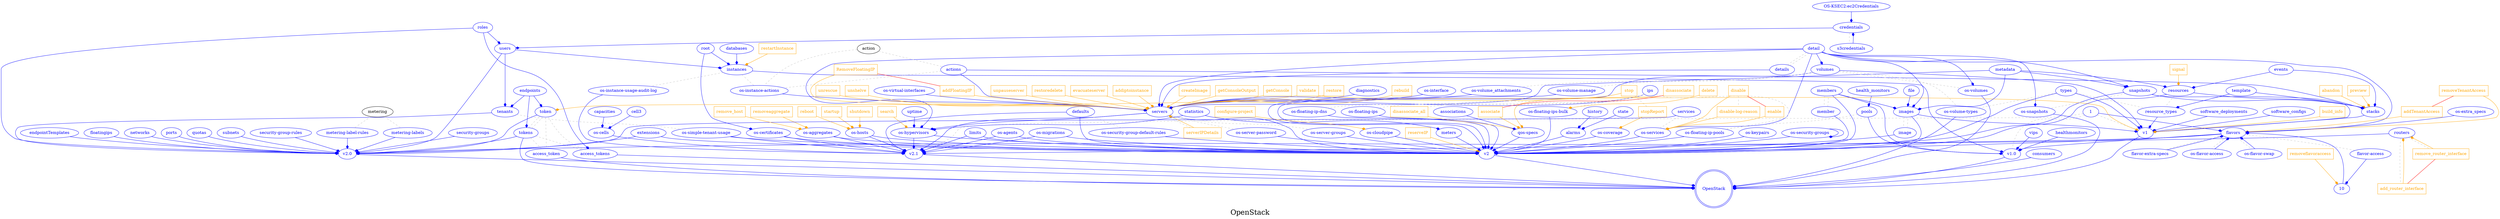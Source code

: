 digraph AllInOne_LexiconGraph {
graph[label="OpenStack", fontsize=24]
splines=true
"OpenStack" [color=blue, fontcolor=blue, shape=doublecircle]
"v1.0" -> "OpenStack" [color=blue, fontcolor=blue, arrowhead=diamond, arrowtail=none]
"v1.0" [color=blue, fontcolor=blue, shape=ellipse]
"1" -> "v1.0" [color=grey, fontcolor=grey, arrowhead=none, arrowtail=none, style=dashed]
"instances" -> "v1.0" [color=blue, fontcolor=blue, arrowhead=diamond, arrowtail=none]
"instances" [color=blue, fontcolor=blue, shape=ellipse]
"databases" -> "instances" [color=blue, fontcolor=blue, arrowhead=diamond, arrowtail=none]
"databases" [color=blue, fontcolor=blue, shape=ellipse]
"users" -> "instances" [color=blue, fontcolor=blue, arrowhead=diamond, arrowtail=none]
"users" [color=blue, fontcolor=blue, shape=ellipse]
"restartInstance" [color=orange, fontcolor=orange, shape=box]
"restartInstance" -> "instances" [color=orange, fontcolor=orange, arrowhead=diamond, arrowtail=none]
"root" -> "instances" [color=blue, fontcolor=blue, arrowhead=diamond, arrowtail=none]
"root" [color=blue, fontcolor=blue, shape=ellipse]
"flavors" -> "v1.0" [color=blue, fontcolor=blue, arrowhead=diamond, arrowtail=none]
"flavors" [color=blue, fontcolor=blue, shape=ellipse]
"pools" -> "v1.0" [color=blue, fontcolor=blue, arrowhead=diamond, arrowtail=none]
"pools" [color=blue, fontcolor=blue, shape=ellipse]
"health_monitors" -> "pools" [color=blue, fontcolor=blue, arrowhead=diamond, arrowtail=none]
"health_monitors" [color=blue, fontcolor=blue, shape=ellipse]
"vips" -> "v1.0" [color=blue, fontcolor=blue, arrowhead=diamond, arrowtail=none]
"vips" [color=blue, fontcolor=blue, shape=ellipse]
"members" -> "v1.0" [color=blue, fontcolor=blue, arrowhead=diamond, arrowtail=none]
"members" [color=blue, fontcolor=blue, shape=ellipse]
"member" -> "members" [color=grey, fontcolor=grey, arrowhead=none, arrowtail=none, style=dashed]
"healthmonitors" -> "v1.0" [color=blue, fontcolor=blue, arrowhead=diamond, arrowtail=none]
"healthmonitors" [color=blue, fontcolor=blue, shape=ellipse]
"v2.1" -> "OpenStack" [color=blue, fontcolor=blue, arrowhead=diamond, arrowtail=none]
"v2.1" [color=blue, fontcolor=blue, shape=ellipse]
"1" -> "v2.1" [color=grey, fontcolor=grey, arrowhead=none, arrowtail=none, style=dashed]
"flavors" -> "v2.1" [color=blue, fontcolor=blue, arrowhead=diamond, arrowtail=none]
"1" -> "flavors" [color=blue, fontcolor=blue, arrowhead=diamond, arrowtail=none]
"1" [color=blue, fontcolor=blue, shape=ellipse]
"10" -> "flavors" [color=blue, fontcolor=blue, arrowhead=diamond, arrowtail=none]
"10" [color=blue, fontcolor=blue, shape=ellipse]
"removeflavoraccess" [color=orange, fontcolor=orange, shape=box]
"removeflavoraccess" -> "10" [color=orange, fontcolor=orange, arrowhead=diamond, arrowtail=none]
"flavor-access" -> "10" [color=blue, fontcolor=blue, arrowhead=diamond, arrowtail=none]
"flavor-access" [color=blue, fontcolor=blue, shape=ellipse]
"flavors" -> "flavor-access" [color=grey, fontcolor=grey, arrowhead=none, arrowtail=none, style=dashed]
"detail" -> "flavors" [color=blue, fontcolor=blue, arrowhead=diamond, arrowtail=none]
"detail" [color=blue, fontcolor=blue, shape=ellipse]
"details" -> "detail" [color=grey, fontcolor=grey, arrowhead=none, arrowtail=none, style=dashed]
"flavor-extra-specs" -> "flavors" [color=blue, fontcolor=blue, arrowhead=diamond, arrowtail=none]
"flavor-extra-specs" [color=blue, fontcolor=blue, shape=ellipse]
"flavors" -> "flavor-extra-specs" [color=grey, fontcolor=grey, arrowhead=none, arrowtail=none, style=dashed]
"servers" -> "v2.1" [color=blue, fontcolor=blue, arrowhead=diamond, arrowtail=none]
"servers" [color=blue, fontcolor=blue, shape=ellipse]
"unpauseserver" [color=orange, fontcolor=orange, shape=box]
"unpauseserver" -> "servers" [color=orange, fontcolor=orange, arrowhead=diamond, arrowtail=none]
"restoredelete" [color=orange, fontcolor=orange, shape=box]
"restoredelete" -> "servers" [color=orange, fontcolor=orange, arrowhead=diamond, arrowtail=none]
"evacuateserver" [color=orange, fontcolor=orange, shape=box]
"evacuateserver" -> "servers" [color=orange, fontcolor=orange, arrowhead=diamond, arrowtail=none]
"os-instance-actions" -> "servers" [color=blue, fontcolor=blue, arrowhead=diamond, arrowtail=none]
"os-instance-actions" [color=blue, fontcolor=blue, shape=ellipse]
"instances" -> "os-instance-actions" [color=grey, fontcolor=grey, arrowhead=none, arrowtail=none, style=dashed]
"actions" -> "os-instance-actions" [color=grey, fontcolor=grey, arrowhead=none, arrowtail=none, style=dashed]
"action" -> "os-instance-actions" [color=grey, fontcolor=grey, arrowhead=none, arrowtail=none, style=dashed]
"actions" -> "servers" [color=blue, fontcolor=blue, arrowhead=diamond, arrowtail=none]
"actions" [color=blue, fontcolor=blue, shape=ellipse]
"action" -> "actions" [color=grey, fontcolor=grey, arrowhead=none, arrowtail=none, style=dashed]
"detail" -> "servers" [color=blue, fontcolor=blue, arrowhead=diamond, arrowtail=none]
"details" -> "servers" [color=blue, fontcolor=blue, arrowhead=diamond, arrowtail=none]
"details" [color=blue, fontcolor=blue, shape=ellipse]
"detail" -> "details" [color=grey, fontcolor=grey, arrowhead=none, arrowtail=none, style=dashed]
"addiptoinstance" [color=orange, fontcolor=orange, shape=box]
"addiptoinstance" -> "servers" [color=orange, fontcolor=orange, arrowhead=diamond, arrowtail=none]
"os-agents" -> "v2.1" [color=blue, fontcolor=blue, arrowhead=diamond, arrowtail=none]
"os-agents" [color=blue, fontcolor=blue, shape=ellipse]
"os-aggregates" -> "v2.1" [color=blue, fontcolor=blue, arrowhead=diamond, arrowtail=none]
"os-aggregates" [color=blue, fontcolor=blue, shape=ellipse]
"removeaggregate" [color=orange, fontcolor=orange, shape=box]
"removeaggregate" -> "os-aggregates" [color=orange, fontcolor=orange, arrowhead=diamond, arrowtail=none]
"os-cells" -> "v2.1" [color=blue, fontcolor=blue, arrowhead=diamond, arrowtail=none]
"os-cells" [color=blue, fontcolor=blue, shape=ellipse]
"cell3" -> "os-cells" [color=blue, fontcolor=blue, arrowhead=diamond, arrowtail=none]
"cell3" [color=blue, fontcolor=blue, shape=ellipse]
"capacities" -> "os-cells" [color=blue, fontcolor=blue, arrowhead=diamond, arrowtail=none]
"capacities" [color=blue, fontcolor=blue, shape=ellipse]
"os-certificates" -> "v2.1" [color=blue, fontcolor=blue, arrowhead=diamond, arrowtail=none]
"os-certificates" [color=blue, fontcolor=blue, shape=ellipse]
"root" -> "os-certificates" [color=blue, fontcolor=blue, arrowhead=diamond, arrowtail=none]
"os-hosts" -> "v2.1" [color=blue, fontcolor=blue, arrowhead=diamond, arrowtail=none]
"os-hosts" [color=blue, fontcolor=blue, shape=ellipse]
"startup" [color=orange, fontcolor=orange, shape=box]
"startup" -> "os-hosts" [color=orange, fontcolor=orange, arrowhead=diamond, arrowtail=none]
"shutdown" [color=orange, fontcolor=orange, shape=box]
"shutdown" -> "os-hosts" [color=orange, fontcolor=orange, arrowhead=diamond, arrowtail=none]
"reboot" [color=orange, fontcolor=orange, shape=box]
"reboot" -> "os-hosts" [color=orange, fontcolor=orange, arrowhead=diamond, arrowtail=none]
"os-hypervisors" -> "v2.1" [color=blue, fontcolor=blue, arrowhead=diamond, arrowtail=none]
"os-hypervisors" [color=blue, fontcolor=blue, shape=ellipse]
"uptime" -> "os-hypervisors" [color=blue, fontcolor=blue, arrowhead=diamond, arrowtail=none]
"uptime" [color=blue, fontcolor=blue, shape=ellipse]
"servers" -> "os-hypervisors" [color=blue, fontcolor=blue, arrowhead=diamond, arrowtail=none]
"search" [color=orange, fontcolor=orange, shape=box]
"search" -> "os-hypervisors" [color=orange, fontcolor=orange, arrowhead=diamond, arrowtail=none]
"statistics" -> "os-hypervisors" [color=blue, fontcolor=blue, arrowhead=diamond, arrowtail=none]
"statistics" [color=blue, fontcolor=blue, shape=ellipse]
"os-instance-usage-audit-log" -> "v2.1" [color=blue, fontcolor=blue, arrowhead=diamond, arrowtail=none]
"os-instance-usage-audit-log" [color=blue, fontcolor=blue, shape=ellipse]
"instances" -> "os-instance-usage-audit-log" [color=grey, fontcolor=grey, arrowhead=none, arrowtail=none, style=dashed]
"limits" -> "v2.1" [color=blue, fontcolor=blue, arrowhead=diamond, arrowtail=none]
"limits" [color=blue, fontcolor=blue, shape=ellipse]
"os-migrations" -> "v2.1" [color=blue, fontcolor=blue, arrowhead=diamond, arrowtail=none]
"os-migrations" [color=blue, fontcolor=blue, shape=ellipse]
"defaults" -> "v2.1" [color=blue, fontcolor=blue, arrowhead=diamond, arrowtail=none]
"defaults" [color=blue, fontcolor=blue, shape=ellipse]
"os-simple-tenant-usage" -> "v2.1" [color=blue, fontcolor=blue, arrowhead=diamond, arrowtail=none]
"os-simple-tenant-usage" [color=blue, fontcolor=blue, shape=ellipse]
"tenants" -> "os-simple-tenant-usage" [color=grey, fontcolor=grey, arrowhead=none, arrowtail=none, style=dashed]
"v2.0" -> "OpenStack" [color=blue, fontcolor=blue, arrowhead=diamond, arrowtail=none]
"v2.0" [color=blue, fontcolor=blue, shape=ellipse]
"users" -> "v2.0" [color=blue, fontcolor=blue, arrowhead=diamond, arrowtail=none]
"roles" -> "users" [color=blue, fontcolor=blue, arrowhead=diamond, arrowtail=none]
"roles" [color=blue, fontcolor=blue, shape=ellipse]
"credentials" -> "users" [color=blue, fontcolor=blue, arrowhead=diamond, arrowtail=none]
"credentials" [color=blue, fontcolor=blue, shape=ellipse]
"OS-KSEC2:ec2Credentials" -> "credentials" [color=blue, fontcolor=blue, arrowhead=diamond, arrowtail=none]
"OS-KSEC2:ec2Credentials" [color=blue, fontcolor=blue, shape=ellipse]
"s3credentials" -> "credentials" [color=blue, fontcolor=blue, arrowhead=diamond, arrowtail=none]
"s3credentials" [color=blue, fontcolor=blue, shape=ellipse]
"credentials" -> "s3credentials" [color=grey, fontcolor=grey, arrowhead=none, arrowtail=none, style=dashed]
"tenants" -> "v2.0" [color=blue, fontcolor=blue, arrowhead=diamond, arrowtail=none]
"tenants" [color=blue, fontcolor=blue, shape=ellipse]
"users" -> "tenants" [color=blue, fontcolor=blue, arrowhead=diamond, arrowtail=none]
"endpoints" -> "tenants" [color=blue, fontcolor=blue, arrowhead=diamond, arrowtail=none]
"endpoints" [color=blue, fontcolor=blue, shape=ellipse]
"extensions" -> "v2.0" [color=blue, fontcolor=blue, arrowhead=diamond, arrowtail=none]
"extensions" [color=blue, fontcolor=blue, shape=ellipse]
"tokens" -> "v2.0" [color=blue, fontcolor=blue, arrowhead=diamond, arrowtail=none]
"tokens" [color=blue, fontcolor=blue, shape=ellipse]
"token" -> "tokens" [color=grey, fontcolor=grey, arrowhead=none, arrowtail=none, style=dashed]
"endpoints" -> "tokens" [color=blue, fontcolor=blue, arrowhead=diamond, arrowtail=none]
"metering-labels" -> "v2.0" [color=blue, fontcolor=blue, arrowhead=diamond, arrowtail=none]
"metering-labels" [color=blue, fontcolor=blue, shape=ellipse]
"metering" -> "metering-labels" [color=grey, fontcolor=grey, arrowhead=none, arrowtail=none, style=dashed]
"metering-label-rules" -> "v2.0" [color=blue, fontcolor=blue, arrowhead=diamond, arrowtail=none]
"metering-label-rules" [color=blue, fontcolor=blue, shape=ellipse]
"metering" -> "metering-label-rules" [color=grey, fontcolor=grey, arrowhead=none, arrowtail=none, style=dashed]
"roles" -> "v2.0" [color=blue, fontcolor=blue, arrowhead=diamond, arrowtail=none]
"services" -> "v2.0" [color=blue, fontcolor=blue, arrowhead=diamond, arrowtail=none]
"services" [color=blue, fontcolor=blue, shape=ellipse]
"endpointTemplates" -> "v2.0" [color=blue, fontcolor=blue, arrowhead=diamond, arrowtail=none]
"endpointTemplates" [color=blue, fontcolor=blue, shape=ellipse]
"token" -> "v2.0" [color=blue, fontcolor=blue, arrowhead=diamond, arrowtail=none]
"token" [color=blue, fontcolor=blue, shape=ellipse]
"tokens" -> "token" [color=grey, fontcolor=grey, arrowhead=none, arrowtail=none, style=dashed]
"validate" [color=orange, fontcolor=orange, shape=box]
"validate" -> "token" [color=orange, fontcolor=orange, arrowhead=diamond, arrowtail=none]
"endpoints" -> "token" [color=blue, fontcolor=blue, arrowhead=diamond, arrowtail=none]
"routers" -> "v2.0" [color=blue, fontcolor=blue, arrowhead=diamond, arrowtail=none]
"routers" [color=blue, fontcolor=blue, shape=ellipse]
"add_router_interface" [color=orange, fontcolor=orange, shape=box]
"add_router_interface" -> "routers" [color=orange, fontcolor=orange, arrowhead=diamond, arrowtail=none]
"remove_router_interface" -> "add_router_interface" [color=red, fontcolor=red, arrowhead=none, arrowtail=none]
"routers" -> "add_router_interface" [color=grey, fontcolor=grey, arrowhead=none, arrowtail=none, style=dashed]
"remove_router_interface" [color=orange, fontcolor=orange, shape=box]
"remove_router_interface" -> "routers" [color=orange, fontcolor=orange, arrowhead=diamond, arrowtail=none]
"routers" -> "remove_router_interface" [color=grey, fontcolor=grey, arrowhead=none, arrowtail=none, style=dashed]
"floatingips" -> "v2.0" [color=blue, fontcolor=blue, arrowhead=diamond, arrowtail=none]
"floatingips" [color=blue, fontcolor=blue, shape=ellipse]
"networks" -> "v2.0" [color=blue, fontcolor=blue, arrowhead=diamond, arrowtail=none]
"networks" [color=blue, fontcolor=blue, shape=ellipse]
"ports" -> "v2.0" [color=blue, fontcolor=blue, arrowhead=diamond, arrowtail=none]
"ports" [color=blue, fontcolor=blue, shape=ellipse]
"quotas" -> "v2.0" [color=blue, fontcolor=blue, arrowhead=diamond, arrowtail=none]
"quotas" [color=blue, fontcolor=blue, shape=ellipse]
"subnets" -> "v2.0" [color=blue, fontcolor=blue, arrowhead=diamond, arrowtail=none]
"subnets" [color=blue, fontcolor=blue, shape=ellipse]
"security-group-rules" -> "v2.0" [color=blue, fontcolor=blue, arrowhead=diamond, arrowtail=none]
"security-group-rules" [color=blue, fontcolor=blue, shape=ellipse]
"security-groups" -> "v2.0" [color=blue, fontcolor=blue, arrowhead=diamond, arrowtail=none]
"security-groups" [color=blue, fontcolor=blue, shape=ellipse]
"v1" -> "OpenStack" [color=blue, fontcolor=blue, arrowhead=diamond, arrowtail=none]
"v1" [color=blue, fontcolor=blue, shape=ellipse]
"1" -> "v1" [color=grey, fontcolor=grey, arrowhead=none, arrowtail=none, style=dashed]
"resource_types" -> "v1" [color=blue, fontcolor=blue, arrowhead=diamond, arrowtail=none]
"resource_types" [color=blue, fontcolor=blue, shape=ellipse]
"resources" -> "resource_types" [color=grey, fontcolor=grey, arrowhead=none, arrowtail=none, style=dashed]
"types" -> "resource_types" [color=grey, fontcolor=grey, arrowhead=none, arrowtail=none, style=dashed]
"template" -> "resource_types" [color=blue, fontcolor=blue, arrowhead=diamond, arrowtail=none]
"template" [color=blue, fontcolor=blue, shape=ellipse]
"stacks" -> "v1" [color=blue, fontcolor=blue, arrowhead=diamond, arrowtail=none]
"stacks" [color=blue, fontcolor=blue, shape=ellipse]
"abandon" [color=orange, fontcolor=orange, shape=box]
"abandon" -> "stacks" [color=orange, fontcolor=orange, arrowhead=diamond, arrowtail=none]
"snapshots" -> "stacks" [color=blue, fontcolor=blue, arrowhead=diamond, arrowtail=none]
"snapshots" [color=blue, fontcolor=blue, shape=ellipse]
"resources" -> "stacks" [color=blue, fontcolor=blue, arrowhead=diamond, arrowtail=none]
"resources" [color=blue, fontcolor=blue, shape=ellipse]
"events" -> "resources" [color=blue, fontcolor=blue, arrowhead=diamond, arrowtail=none]
"events" [color=blue, fontcolor=blue, shape=ellipse]
"metadata" -> "resources" [color=blue, fontcolor=blue, arrowhead=diamond, arrowtail=none]
"metadata" [color=blue, fontcolor=blue, shape=ellipse]
"signal" [color=orange, fontcolor=orange, shape=box]
"signal" -> "resources" [color=orange, fontcolor=orange, arrowhead=diamond, arrowtail=none]
"template" -> "stacks" [color=blue, fontcolor=blue, arrowhead=diamond, arrowtail=none]
"events" -> "stacks" [color=blue, fontcolor=blue, arrowhead=diamond, arrowtail=none]
"actions" -> "stacks" [color=blue, fontcolor=blue, arrowhead=diamond, arrowtail=none]
"preview" [color=orange, fontcolor=orange, shape=box]
"preview" -> "stacks" [color=orange, fontcolor=orange, arrowhead=diamond, arrowtail=none]
"software_deployments" -> "v1" [color=blue, fontcolor=blue, arrowhead=diamond, arrowtail=none]
"software_deployments" [color=blue, fontcolor=blue, shape=ellipse]
"validate" -> "v1" [color=orange, fontcolor=orange, arrowhead=diamond, arrowtail=none]
"software_configs" -> "v1" [color=blue, fontcolor=blue, arrowhead=diamond, arrowtail=none]
"software_configs" [color=blue, fontcolor=blue, shape=ellipse]
"build_info" [color=orange, fontcolor=orange, shape=box]
"build_info" -> "v1" [color=orange, fontcolor=orange, arrowhead=diamond, arrowtail=none]
"snapshots" -> "v1" [color=blue, fontcolor=blue, arrowhead=diamond, arrowtail=none]
"metadata" -> "snapshots" [color=blue, fontcolor=blue, arrowhead=diamond, arrowtail=none]
"detail" -> "snapshots" [color=blue, fontcolor=blue, arrowhead=diamond, arrowtail=none]
"volumes" -> "v1" [color=blue, fontcolor=blue, arrowhead=diamond, arrowtail=none]
"volumes" [color=blue, fontcolor=blue, shape=ellipse]
"detail" -> "volumes" [color=blue, fontcolor=blue, arrowhead=diamond, arrowtail=none]
"types" -> "v1" [color=blue, fontcolor=blue, arrowhead=diamond, arrowtail=none]
"types" [color=blue, fontcolor=blue, shape=ellipse]
"images" -> "v1" [color=blue, fontcolor=blue, arrowhead=diamond, arrowtail=none]
"images" [color=blue, fontcolor=blue, shape=ellipse]
"image" -> "images" [color=grey, fontcolor=grey, arrowhead=none, arrowtail=none, style=dashed]
"members" -> "images" [color=blue, fontcolor=blue, arrowhead=diamond, arrowtail=none]
"detail" -> "images" [color=blue, fontcolor=blue, arrowhead=diamond, arrowtail=none]
"v2" -> "OpenStack" [color=blue, fontcolor=blue, arrowhead=diamond, arrowtail=none]
"v2" [color=blue, fontcolor=blue, shape=ellipse]
"servers" -> "v2" [color=blue, fontcolor=blue, arrowhead=diamond, arrowtail=none]
"addFloatingIP" [color=orange, fontcolor=orange, shape=box]
"addFloatingIP" -> "servers" [color=orange, fontcolor=orange, arrowhead=diamond, arrowtail=none]
"RemoveFloatingIP" -> "addFloatingIP" [color=red, fontcolor=red, arrowhead=none, arrowtail=none]
"createImage" [color=orange, fontcolor=orange, shape=box]
"createImage" -> "servers" [color=orange, fontcolor=orange, arrowhead=diamond, arrowtail=none]
"ips" -> "servers" [color=blue, fontcolor=blue, arrowhead=diamond, arrowtail=none]
"ips" [color=blue, fontcolor=blue, shape=ellipse]
"metadata" -> "servers" [color=blue, fontcolor=blue, arrowhead=diamond, arrowtail=none]
"getConsoleOutput" [color=orange, fontcolor=orange, shape=box]
"getConsoleOutput" -> "servers" [color=orange, fontcolor=orange, arrowhead=diamond, arrowtail=none]
"getConsole" [color=orange, fontcolor=orange, shape=box]
"getConsole" -> "servers" [color=orange, fontcolor=orange, arrowhead=diamond, arrowtail=none]
"restore" [color=orange, fontcolor=orange, shape=box]
"restore" -> "servers" [color=orange, fontcolor=orange, arrowhead=diamond, arrowtail=none]
"diagnostics" -> "servers" [color=blue, fontcolor=blue, arrowhead=diamond, arrowtail=none]
"diagnostics" [color=blue, fontcolor=blue, shape=ellipse]
"rebuild" [color=orange, fontcolor=orange, shape=box]
"rebuild" -> "servers" [color=orange, fontcolor=orange, arrowhead=diamond, arrowtail=none]
"serverIPDetails" [color=orange, fontcolor=orange, shape=box]
"serverIPDetails" -> "servers" [color=orange, fontcolor=orange, arrowhead=diamond, arrowtail=none]
"servers" -> "serverIPDetails" [color=grey, fontcolor=grey, arrowhead=none, arrowtail=none, style=dashed]
"RemoveFloatingIP" [color=orange, fontcolor=orange, shape=box]
"RemoveFloatingIP" -> "servers" [color=orange, fontcolor=orange, arrowhead=diamond, arrowtail=none]
"os-interface" -> "servers" [color=blue, fontcolor=blue, arrowhead=diamond, arrowtail=none]
"os-interface" [color=blue, fontcolor=blue, shape=ellipse]
"unrescue" [color=orange, fontcolor=orange, shape=box]
"unrescue" -> "servers" [color=orange, fontcolor=orange, arrowhead=diamond, arrowtail=none]
"unshelve" [color=orange, fontcolor=orange, shape=box]
"unshelve" -> "servers" [color=orange, fontcolor=orange, arrowhead=diamond, arrowtail=none]
"stop" [color=orange, fontcolor=orange, shape=box]
"stop" -> "servers" [color=orange, fontcolor=orange, arrowhead=diamond, arrowtail=none]
"os-virtual-interfaces" -> "servers" [color=blue, fontcolor=blue, arrowhead=diamond, arrowtail=none]
"os-virtual-interfaces" [color=blue, fontcolor=blue, shape=ellipse]
"os-volume_attachments" -> "servers" [color=blue, fontcolor=blue, arrowhead=diamond, arrowtail=none]
"os-volume_attachments" [color=blue, fontcolor=blue, shape=ellipse]
"volumes" -> "os-volume_attachments" [color=grey, fontcolor=grey, arrowhead=none, arrowtail=none, style=dashed]
"os-agents" -> "v2" [color=blue, fontcolor=blue, arrowhead=diamond, arrowtail=none]
"os-aggregates" -> "v2" [color=blue, fontcolor=blue, arrowhead=diamond, arrowtail=none]
"remove_host" [color=orange, fontcolor=orange, shape=box]
"remove_host" -> "os-aggregates" [color=orange, fontcolor=orange, arrowhead=diamond, arrowtail=none]
"os-certificates" -> "v2" [color=blue, fontcolor=blue, arrowhead=diamond, arrowtail=none]
"os-cloudpipe" -> "v2" [color=blue, fontcolor=blue, arrowhead=diamond, arrowtail=none]
"os-cloudpipe" [color=blue, fontcolor=blue, shape=ellipse]
"configure-project" [color=orange, fontcolor=orange, shape=box]
"configure-project" -> "os-cloudpipe" [color=orange, fontcolor=orange, arrowhead=diamond, arrowtail=none]
"flavors" -> "v2" [color=blue, fontcolor=blue, arrowhead=diamond, arrowtail=none]
"addTenantAccess" [color=orange, fontcolor=orange, shape=box]
"addTenantAccess" -> "flavors" [color=orange, fontcolor=orange, arrowhead=diamond, arrowtail=none]
"removeTenantAccess" -> "addTenantAccess" [color=red, fontcolor=red, arrowhead=none, arrowtail=none]
"removeTenantAccess" [color=orange, fontcolor=orange, shape=box]
"removeTenantAccess" -> "flavors" [color=orange, fontcolor=orange, arrowhead=diamond, arrowtail=none]
"os-flavor-access" -> "flavors" [color=blue, fontcolor=blue, arrowhead=diamond, arrowtail=none]
"os-flavor-access" [color=blue, fontcolor=blue, shape=ellipse]
"flavors" -> "os-flavor-access" [color=grey, fontcolor=grey, arrowhead=none, arrowtail=none, style=dashed]
"os-extra_specs" -> "flavors" [color=blue, fontcolor=blue, arrowhead=diamond, arrowtail=none]
"os-extra_specs" [color=blue, fontcolor=blue, shape=ellipse]
"os-flavor-swap" -> "flavors" [color=blue, fontcolor=blue, arrowhead=diamond, arrowtail=none]
"os-flavor-swap" [color=blue, fontcolor=blue, shape=ellipse]
"flavors" -> "os-flavor-swap" [color=grey, fontcolor=grey, arrowhead=none, arrowtail=none, style=dashed]
"images" -> "v2" [color=blue, fontcolor=blue, arrowhead=diamond, arrowtail=none]
"metadata" -> "images" [color=blue, fontcolor=blue, arrowhead=diamond, arrowtail=none]
"extensions" -> "v2" [color=blue, fontcolor=blue, arrowhead=diamond, arrowtail=none]
"limits" -> "v2" [color=blue, fontcolor=blue, arrowhead=diamond, arrowtail=none]
"os-coverage" -> "v2" [color=blue, fontcolor=blue, arrowhead=diamond, arrowtail=none]
"os-coverage" [color=blue, fontcolor=blue, shape=ellipse]
"stopReport" [color=orange, fontcolor=orange, shape=box]
"stopReport" -> "os-coverage" [color=orange, fontcolor=orange, arrowhead=diamond, arrowtail=none]
"stop" -> "stopReport" [color=grey, fontcolor=grey, arrowhead=none, arrowtail=none, style=dashed]
"reserveIP" [color=orange, fontcolor=orange, shape=box]
"reserveIP" -> "v2" [color=orange, fontcolor=orange, arrowhead=diamond, arrowtail=none]
"os-floating-ip-dns" -> "v2" [color=blue, fontcolor=blue, arrowhead=diamond, arrowtail=none]
"os-floating-ip-dns" [color=blue, fontcolor=blue, shape=ellipse]
"ips" -> "os-floating-ip-dns" [color=grey, fontcolor=grey, arrowhead=none, arrowtail=none, style=dashed]
"os-floating-ip-pools" -> "v2" [color=blue, fontcolor=blue, arrowhead=diamond, arrowtail=none]
"os-floating-ip-pools" [color=blue, fontcolor=blue, shape=ellipse]
"ips" -> "os-floating-ip-pools" [color=grey, fontcolor=grey, arrowhead=none, arrowtail=none, style=dashed]
"pools" -> "os-floating-ip-pools" [color=grey, fontcolor=grey, arrowhead=none, arrowtail=none, style=dashed]
"os-floating-ips-bulk" -> "v2" [color=blue, fontcolor=blue, arrowhead=diamond, arrowtail=none]
"os-floating-ips-bulk" [color=blue, fontcolor=blue, shape=ellipse]
"ips" -> "os-floating-ips-bulk" [color=grey, fontcolor=grey, arrowhead=none, arrowtail=none, style=dashed]
"delete" [color=orange, fontcolor=orange, shape=box]
"delete" -> "os-floating-ips-bulk" [color=orange, fontcolor=orange, arrowhead=diamond, arrowtail=none]
"os-floating-ips" -> "v2" [color=blue, fontcolor=blue, arrowhead=diamond, arrowtail=none]
"os-floating-ips" [color=blue, fontcolor=blue, shape=ellipse]
"ips" -> "os-floating-ips" [color=grey, fontcolor=grey, arrowhead=none, arrowtail=none, style=dashed]
"os-hosts" -> "v2" [color=blue, fontcolor=blue, arrowhead=diamond, arrowtail=none]
"os-hypervisors" -> "v2" [color=blue, fontcolor=blue, arrowhead=diamond, arrowtail=none]
"detail" -> "os-hypervisors" [color=blue, fontcolor=blue, arrowhead=diamond, arrowtail=none]
"os-keypairs" -> "v2" [color=blue, fontcolor=blue, arrowhead=diamond, arrowtail=none]
"os-keypairs" [color=blue, fontcolor=blue, shape=ellipse]
"os-migrations" -> "v2" [color=blue, fontcolor=blue, arrowhead=diamond, arrowtail=none]
"qos-specs" -> "v2" [color=blue, fontcolor=blue, arrowhead=diamond, arrowtail=none]
"qos-specs" [color=blue, fontcolor=blue, shape=ellipse]
"disassociate_all" [color=orange, fontcolor=orange, shape=box]
"disassociate_all" -> "qos-specs" [color=orange, fontcolor=orange, arrowhead=diamond, arrowtail=none]
"disassociate" -> "disassociate_all" [color=grey, fontcolor=grey, arrowhead=none, arrowtail=none, style=dashed]
"associate" [color=orange, fontcolor=orange, shape=box]
"associate" -> "qos-specs" [color=orange, fontcolor=orange, arrowhead=diamond, arrowtail=none]
"disassociate" -> "associate" [color=red, fontcolor=red, arrowhead=none, arrowtail=none]
"associations" -> "qos-specs" [color=blue, fontcolor=blue, arrowhead=diamond, arrowtail=none]
"associations" [color=blue, fontcolor=blue, shape=ellipse]
"disassociate" [color=orange, fontcolor=orange, shape=box]
"disassociate" -> "qos-specs" [color=orange, fontcolor=orange, arrowhead=diamond, arrowtail=none]
"defaults" -> "v2" [color=blue, fontcolor=blue, arrowhead=diamond, arrowtail=none]
"os-security-group-default-rules" -> "v2" [color=blue, fontcolor=blue, arrowhead=diamond, arrowtail=none]
"os-security-group-default-rules" [color=blue, fontcolor=blue, shape=ellipse]
"defaults" -> "os-security-group-default-rules" [color=grey, fontcolor=grey, arrowhead=none, arrowtail=none, style=dashed]
"os-security-groups" -> "v2" [color=blue, fontcolor=blue, arrowhead=diamond, arrowtail=none]
"os-security-groups" [color=blue, fontcolor=blue, shape=ellipse]
"os-security-groups" -> "os-security-groups" [color=blue, fontcolor=blue, arrowhead=diamond, arrowtail=none]
"os-server-groups" -> "v2" [color=blue, fontcolor=blue, arrowhead=diamond, arrowtail=none]
"os-server-groups" [color=blue, fontcolor=blue, shape=ellipse]
"servers" -> "os-server-groups" [color=grey, fontcolor=grey, arrowhead=none, arrowtail=none, style=dashed]
"os-services" -> "v2" [color=blue, fontcolor=blue, arrowhead=diamond, arrowtail=none]
"os-services" [color=blue, fontcolor=blue, shape=ellipse]
"services" -> "os-services" [color=grey, fontcolor=grey, arrowhead=none, arrowtail=none, style=dashed]
"detail" -> "os-services" [color=blue, fontcolor=blue, arrowhead=diamond, arrowtail=none]
"disable" [color=orange, fontcolor=orange, shape=box]
"disable" -> "os-services" [color=orange, fontcolor=orange, arrowhead=diamond, arrowtail=none]
"disable-log-reason" [color=orange, fontcolor=orange, shape=box]
"disable-log-reason" -> "os-services" [color=orange, fontcolor=orange, arrowhead=diamond, arrowtail=none]
"disable" -> "disable-log-reason" [color=grey, fontcolor=grey, arrowhead=none, arrowtail=none, style=dashed]
"enable" [color=orange, fontcolor=orange, shape=box]
"enable" -> "os-services" [color=orange, fontcolor=orange, arrowhead=diamond, arrowtail=none]
"disable" -> "enable" [color=red, fontcolor=red, arrowhead=none, arrowtail=none]
"os-simple-tenant-usage" -> "v2" [color=blue, fontcolor=blue, arrowhead=diamond, arrowtail=none]
"os-volume-manage" -> "v2" [color=blue, fontcolor=blue, arrowhead=diamond, arrowtail=none]
"os-volume-manage" [color=blue, fontcolor=blue, shape=ellipse]
"volumes" -> "os-volume-manage" [color=grey, fontcolor=grey, arrowhead=none, arrowtail=none, style=dashed]
"snapshots" -> "v2" [color=blue, fontcolor=blue, arrowhead=diamond, arrowtail=none]
"types" -> "v2" [color=blue, fontcolor=blue, arrowhead=diamond, arrowtail=none]
"volumes" -> "v2" [color=blue, fontcolor=blue, arrowhead=diamond, arrowtail=none]
"members" -> "v2" [color=blue, fontcolor=blue, arrowhead=diamond, arrowtail=none]
"member" -> "v2" [color=blue, fontcolor=blue, arrowhead=diamond, arrowtail=none]
"member" [color=blue, fontcolor=blue, shape=ellipse]
"members" -> "member" [color=grey, fontcolor=grey, arrowhead=none, arrowtail=none, style=dashed]
"image" -> "v2" [color=blue, fontcolor=blue, arrowhead=diamond, arrowtail=none]
"image" [color=blue, fontcolor=blue, shape=ellipse]
"images" -> "image" [color=grey, fontcolor=grey, arrowhead=none, arrowtail=none, style=dashed]
"file" -> "images" [color=blue, fontcolor=blue, arrowhead=diamond, arrowtail=none]
"file" [color=blue, fontcolor=blue, shape=ellipse]
"os-server-password" -> "v2" [color=blue, fontcolor=blue, arrowhead=diamond, arrowtail=none]
"os-server-password" [color=blue, fontcolor=blue, shape=ellipse]
"servers" -> "os-server-password" [color=grey, fontcolor=grey, arrowhead=none, arrowtail=none, style=dashed]
"alarms" -> "v2" [color=blue, fontcolor=blue, arrowhead=diamond, arrowtail=none]
"alarms" [color=blue, fontcolor=blue, shape=ellipse]
"history" -> "alarms" [color=blue, fontcolor=blue, arrowhead=diamond, arrowtail=none]
"history" [color=blue, fontcolor=blue, shape=ellipse]
"state" -> "alarms" [color=blue, fontcolor=blue, arrowhead=diamond, arrowtail=none]
"state" [color=blue, fontcolor=blue, shape=ellipse]
"meters" -> "v2" [color=blue, fontcolor=blue, arrowhead=diamond, arrowtail=none]
"meters" [color=blue, fontcolor=blue, shape=ellipse]
"statistics" -> "meters" [color=blue, fontcolor=blue, arrowhead=diamond, arrowtail=none]
"resources" -> "v2" [color=blue, fontcolor=blue, arrowhead=diamond, arrowtail=none]
"access_tokens" -> "OpenStack" [color=blue, fontcolor=blue, arrowhead=diamond, arrowtail=none]
"access_tokens" [color=blue, fontcolor=blue, shape=ellipse]
"tokens" -> "access_tokens" [color=grey, fontcolor=grey, arrowhead=none, arrowtail=none, style=dashed]
"token" -> "access_tokens" [color=grey, fontcolor=grey, arrowhead=none, arrowtail=none, style=dashed]
"roles" -> "access_tokens" [color=blue, fontcolor=blue, arrowhead=diamond, arrowtail=none]
"consumers" -> "OpenStack" [color=blue, fontcolor=blue, arrowhead=diamond, arrowtail=none]
"consumers" [color=blue, fontcolor=blue, shape=ellipse]
"access_token" -> "OpenStack" [color=blue, fontcolor=blue, arrowhead=diamond, arrowtail=none]
"access_token" [color=blue, fontcolor=blue, shape=ellipse]
"token" -> "access_token" [color=grey, fontcolor=grey, arrowhead=none, arrowtail=none, style=dashed]
"tokens" -> "access_token" [color=grey, fontcolor=grey, arrowhead=none, arrowtail=none, style=dashed]
"tokens" -> "OpenStack" [color=blue, fontcolor=blue, arrowhead=diamond, arrowtail=none]
"os-snapshots" -> "OpenStack" [color=blue, fontcolor=blue, arrowhead=diamond, arrowtail=none]
"os-snapshots" [color=blue, fontcolor=blue, shape=ellipse]
"snapshots" -> "os-snapshots" [color=grey, fontcolor=grey, arrowhead=none, arrowtail=none, style=dashed]
"detail" -> "os-snapshots" [color=blue, fontcolor=blue, arrowhead=diamond, arrowtail=none]
"os-volumes" -> "OpenStack" [color=blue, fontcolor=blue, arrowhead=diamond, arrowtail=none]
"os-volumes" [color=blue, fontcolor=blue, shape=ellipse]
"volumes" -> "os-volumes" [color=grey, fontcolor=grey, arrowhead=none, arrowtail=none, style=dashed]
"detail" -> "os-volumes" [color=blue, fontcolor=blue, arrowhead=diamond, arrowtail=none]
"os-volume-types" -> "OpenStack" [color=blue, fontcolor=blue, arrowhead=diamond, arrowtail=none]
"os-volume-types" [color=blue, fontcolor=blue, shape=ellipse]
"volumes" -> "os-volume-types" [color=grey, fontcolor=grey, arrowhead=none, arrowtail=none, style=dashed]
"types" -> "os-volume-types" [color=grey, fontcolor=grey, arrowhead=none, arrowtail=none, style=dashed]
}
